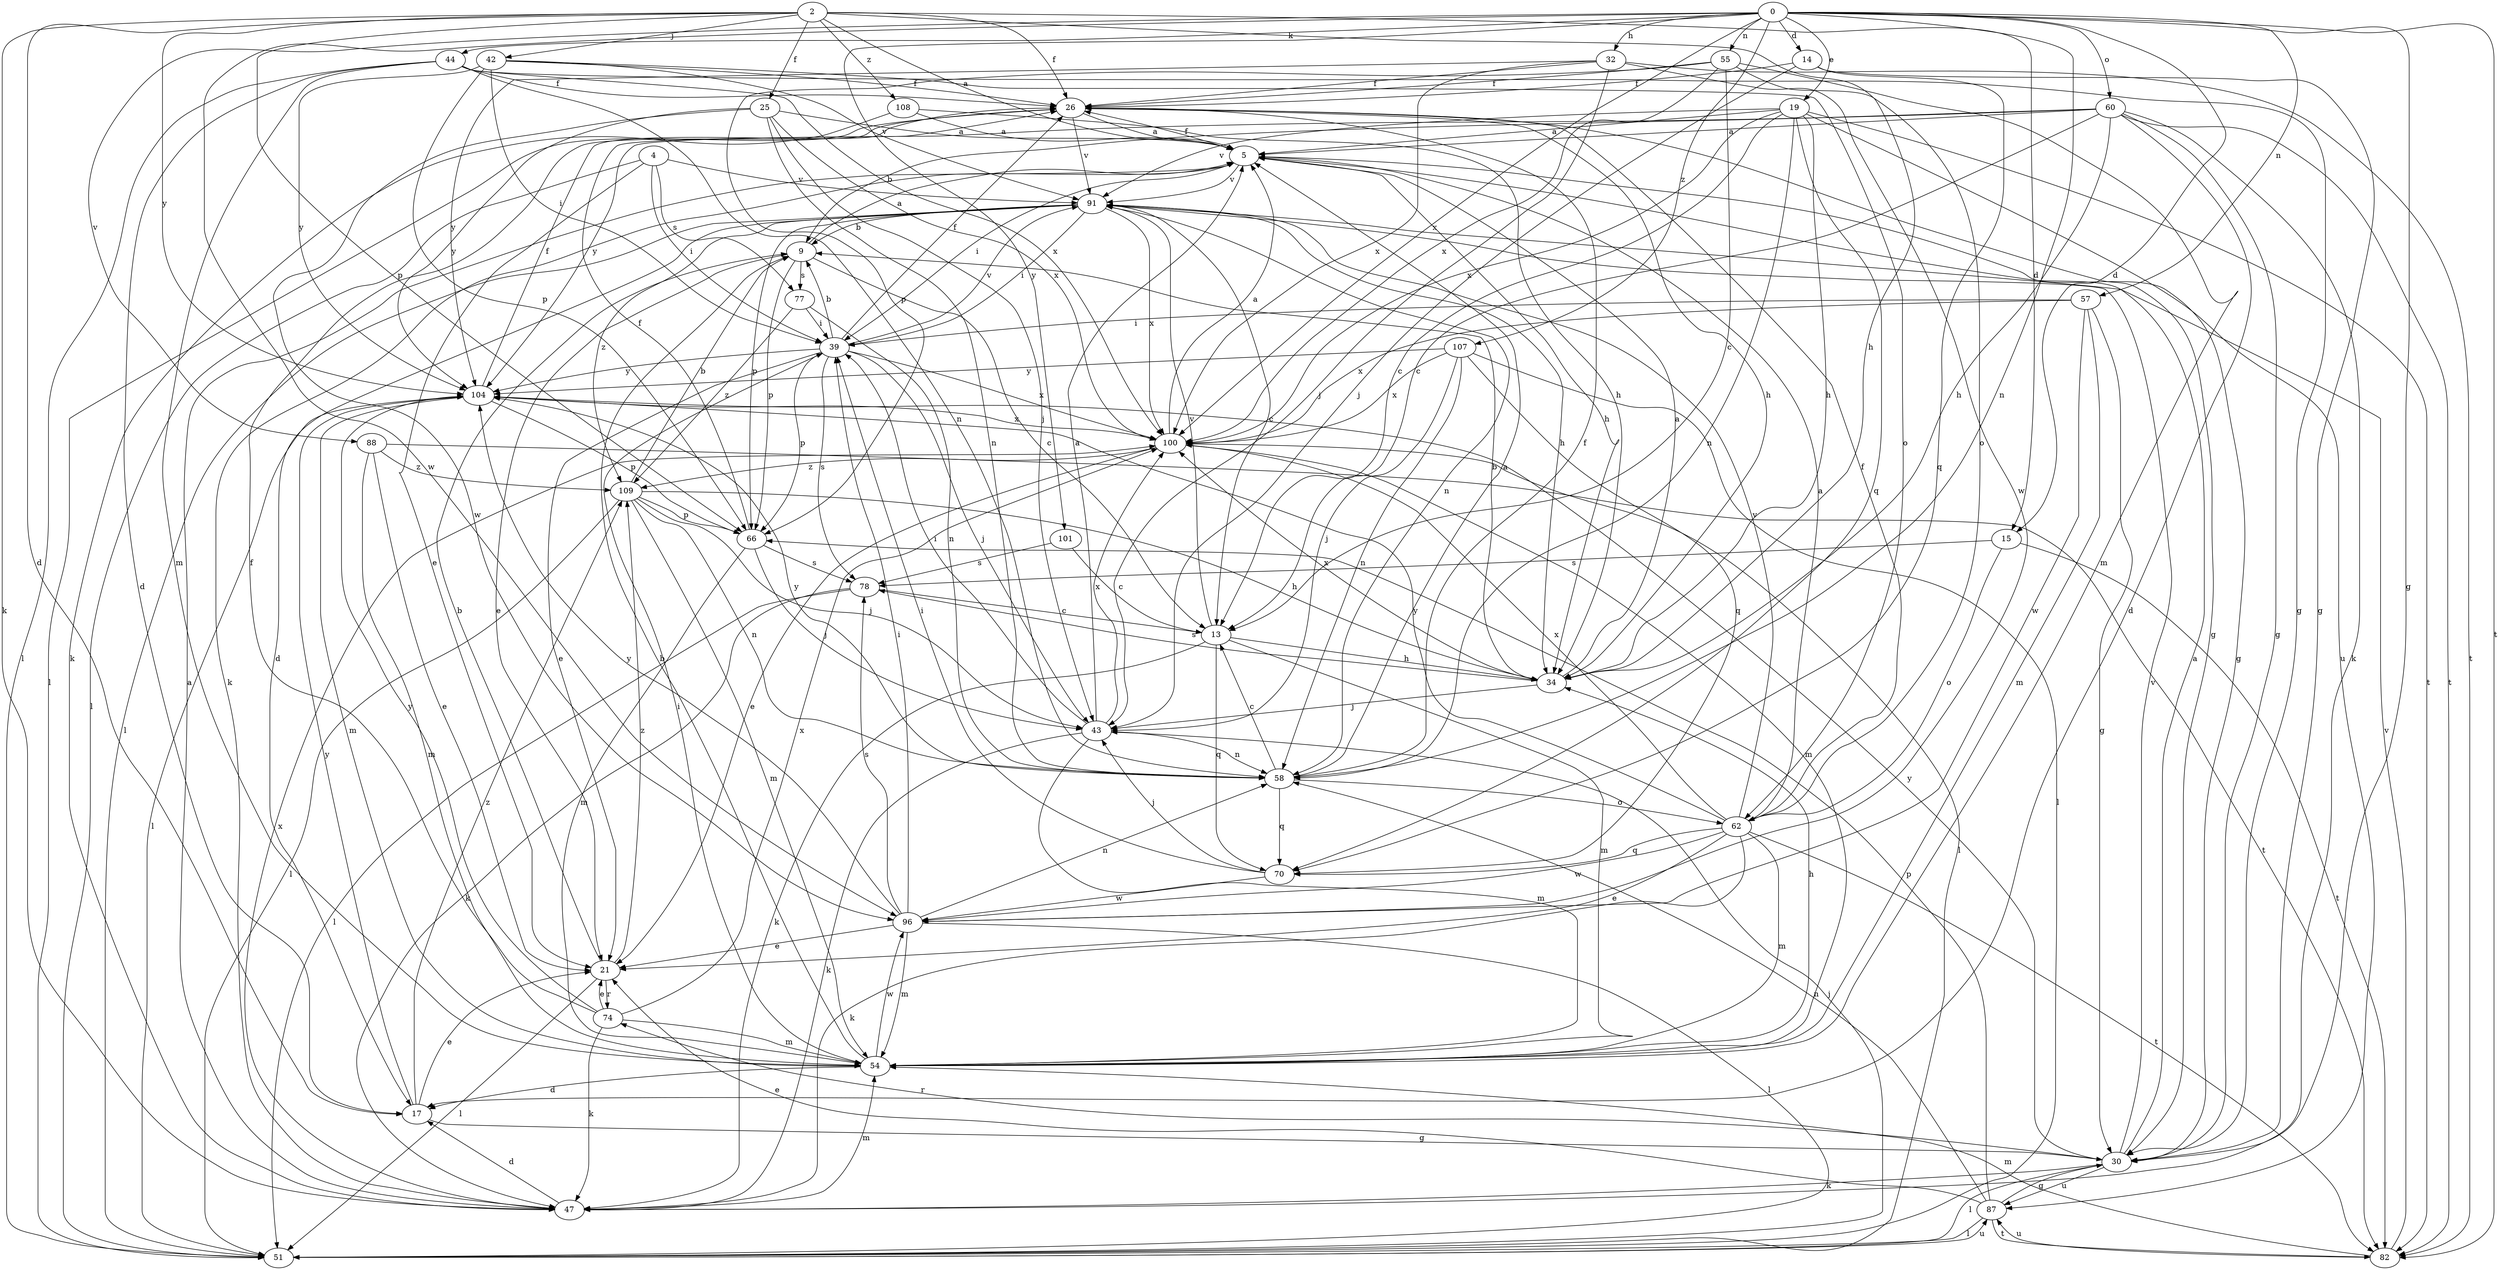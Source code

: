 strict digraph  {
0;
2;
4;
5;
9;
13;
14;
15;
17;
19;
21;
25;
26;
30;
32;
34;
39;
42;
43;
44;
47;
51;
54;
55;
57;
58;
60;
62;
66;
70;
74;
77;
78;
82;
87;
88;
91;
96;
100;
101;
104;
107;
108;
109;
0 -> 14  [label=d];
0 -> 15  [label=d];
0 -> 19  [label=e];
0 -> 30  [label=g];
0 -> 32  [label=h];
0 -> 44  [label=k];
0 -> 55  [label=n];
0 -> 57  [label=n];
0 -> 58  [label=n];
0 -> 60  [label=o];
0 -> 82  [label=t];
0 -> 88  [label=v];
0 -> 96  [label=w];
0 -> 100  [label=x];
0 -> 101  [label=y];
0 -> 107  [label=z];
2 -> 5  [label=a];
2 -> 15  [label=d];
2 -> 17  [label=d];
2 -> 25  [label=f];
2 -> 26  [label=f];
2 -> 34  [label=h];
2 -> 42  [label=j];
2 -> 47  [label=k];
2 -> 66  [label=p];
2 -> 104  [label=y];
2 -> 108  [label=z];
4 -> 21  [label=e];
4 -> 39  [label=i];
4 -> 51  [label=l];
4 -> 77  [label=s];
4 -> 91  [label=v];
5 -> 26  [label=f];
5 -> 30  [label=g];
5 -> 34  [label=h];
5 -> 39  [label=i];
5 -> 47  [label=k];
5 -> 91  [label=v];
9 -> 5  [label=a];
9 -> 13  [label=c];
9 -> 21  [label=e];
9 -> 66  [label=p];
9 -> 77  [label=s];
13 -> 34  [label=h];
13 -> 47  [label=k];
13 -> 54  [label=m];
13 -> 70  [label=q];
13 -> 91  [label=v];
14 -> 26  [label=f];
14 -> 30  [label=g];
14 -> 43  [label=j];
14 -> 70  [label=q];
15 -> 62  [label=o];
15 -> 78  [label=s];
15 -> 82  [label=t];
17 -> 21  [label=e];
17 -> 30  [label=g];
17 -> 104  [label=y];
17 -> 109  [label=z];
19 -> 5  [label=a];
19 -> 13  [label=c];
19 -> 34  [label=h];
19 -> 58  [label=n];
19 -> 70  [label=q];
19 -> 82  [label=t];
19 -> 87  [label=u];
19 -> 91  [label=v];
19 -> 100  [label=x];
21 -> 9  [label=b];
21 -> 51  [label=l];
21 -> 74  [label=r];
21 -> 109  [label=z];
25 -> 5  [label=a];
25 -> 43  [label=j];
25 -> 58  [label=n];
25 -> 96  [label=w];
25 -> 100  [label=x];
25 -> 104  [label=y];
26 -> 5  [label=a];
26 -> 30  [label=g];
26 -> 34  [label=h];
26 -> 51  [label=l];
26 -> 91  [label=v];
30 -> 5  [label=a];
30 -> 47  [label=k];
30 -> 51  [label=l];
30 -> 74  [label=r];
30 -> 87  [label=u];
30 -> 91  [label=v];
30 -> 104  [label=y];
32 -> 26  [label=f];
32 -> 43  [label=j];
32 -> 82  [label=t];
32 -> 96  [label=w];
32 -> 100  [label=x];
32 -> 104  [label=y];
34 -> 5  [label=a];
34 -> 9  [label=b];
34 -> 43  [label=j];
34 -> 78  [label=s];
34 -> 100  [label=x];
39 -> 9  [label=b];
39 -> 21  [label=e];
39 -> 26  [label=f];
39 -> 43  [label=j];
39 -> 66  [label=p];
39 -> 78  [label=s];
39 -> 91  [label=v];
39 -> 100  [label=x];
39 -> 104  [label=y];
42 -> 26  [label=f];
42 -> 39  [label=i];
42 -> 62  [label=o];
42 -> 66  [label=p];
42 -> 91  [label=v];
42 -> 104  [label=y];
43 -> 5  [label=a];
43 -> 39  [label=i];
43 -> 47  [label=k];
43 -> 54  [label=m];
43 -> 58  [label=n];
43 -> 100  [label=x];
44 -> 17  [label=d];
44 -> 26  [label=f];
44 -> 30  [label=g];
44 -> 51  [label=l];
44 -> 54  [label=m];
44 -> 58  [label=n];
44 -> 100  [label=x];
47 -> 5  [label=a];
47 -> 17  [label=d];
47 -> 54  [label=m];
47 -> 100  [label=x];
51 -> 43  [label=j];
51 -> 87  [label=u];
54 -> 9  [label=b];
54 -> 17  [label=d];
54 -> 34  [label=h];
54 -> 39  [label=i];
54 -> 96  [label=w];
55 -> 13  [label=c];
55 -> 26  [label=f];
55 -> 54  [label=m];
55 -> 62  [label=o];
55 -> 66  [label=p];
55 -> 100  [label=x];
57 -> 30  [label=g];
57 -> 39  [label=i];
57 -> 54  [label=m];
57 -> 96  [label=w];
57 -> 100  [label=x];
58 -> 5  [label=a];
58 -> 13  [label=c];
58 -> 26  [label=f];
58 -> 62  [label=o];
58 -> 70  [label=q];
58 -> 104  [label=y];
60 -> 5  [label=a];
60 -> 9  [label=b];
60 -> 13  [label=c];
60 -> 17  [label=d];
60 -> 30  [label=g];
60 -> 34  [label=h];
60 -> 47  [label=k];
60 -> 82  [label=t];
60 -> 104  [label=y];
62 -> 5  [label=a];
62 -> 21  [label=e];
62 -> 26  [label=f];
62 -> 47  [label=k];
62 -> 54  [label=m];
62 -> 70  [label=q];
62 -> 82  [label=t];
62 -> 91  [label=v];
62 -> 96  [label=w];
62 -> 100  [label=x];
62 -> 104  [label=y];
66 -> 26  [label=f];
66 -> 43  [label=j];
66 -> 54  [label=m];
66 -> 78  [label=s];
70 -> 39  [label=i];
70 -> 43  [label=j];
70 -> 96  [label=w];
74 -> 21  [label=e];
74 -> 26  [label=f];
74 -> 47  [label=k];
74 -> 54  [label=m];
74 -> 100  [label=x];
74 -> 104  [label=y];
77 -> 39  [label=i];
77 -> 58  [label=n];
77 -> 109  [label=z];
78 -> 13  [label=c];
78 -> 47  [label=k];
78 -> 51  [label=l];
82 -> 54  [label=m];
82 -> 87  [label=u];
82 -> 91  [label=v];
87 -> 21  [label=e];
87 -> 30  [label=g];
87 -> 51  [label=l];
87 -> 58  [label=n];
87 -> 66  [label=p];
87 -> 82  [label=t];
88 -> 21  [label=e];
88 -> 54  [label=m];
88 -> 82  [label=t];
88 -> 109  [label=z];
91 -> 9  [label=b];
91 -> 13  [label=c];
91 -> 17  [label=d];
91 -> 34  [label=h];
91 -> 39  [label=i];
91 -> 51  [label=l];
91 -> 58  [label=n];
91 -> 66  [label=p];
91 -> 100  [label=x];
91 -> 109  [label=z];
96 -> 21  [label=e];
96 -> 39  [label=i];
96 -> 51  [label=l];
96 -> 54  [label=m];
96 -> 58  [label=n];
96 -> 78  [label=s];
96 -> 104  [label=y];
100 -> 5  [label=a];
100 -> 21  [label=e];
100 -> 51  [label=l];
100 -> 54  [label=m];
100 -> 109  [label=z];
101 -> 13  [label=c];
101 -> 78  [label=s];
104 -> 26  [label=f];
104 -> 51  [label=l];
104 -> 54  [label=m];
104 -> 66  [label=p];
104 -> 100  [label=x];
107 -> 43  [label=j];
107 -> 51  [label=l];
107 -> 58  [label=n];
107 -> 70  [label=q];
107 -> 100  [label=x];
107 -> 104  [label=y];
108 -> 5  [label=a];
108 -> 34  [label=h];
108 -> 47  [label=k];
109 -> 9  [label=b];
109 -> 34  [label=h];
109 -> 43  [label=j];
109 -> 51  [label=l];
109 -> 54  [label=m];
109 -> 58  [label=n];
109 -> 66  [label=p];
}
